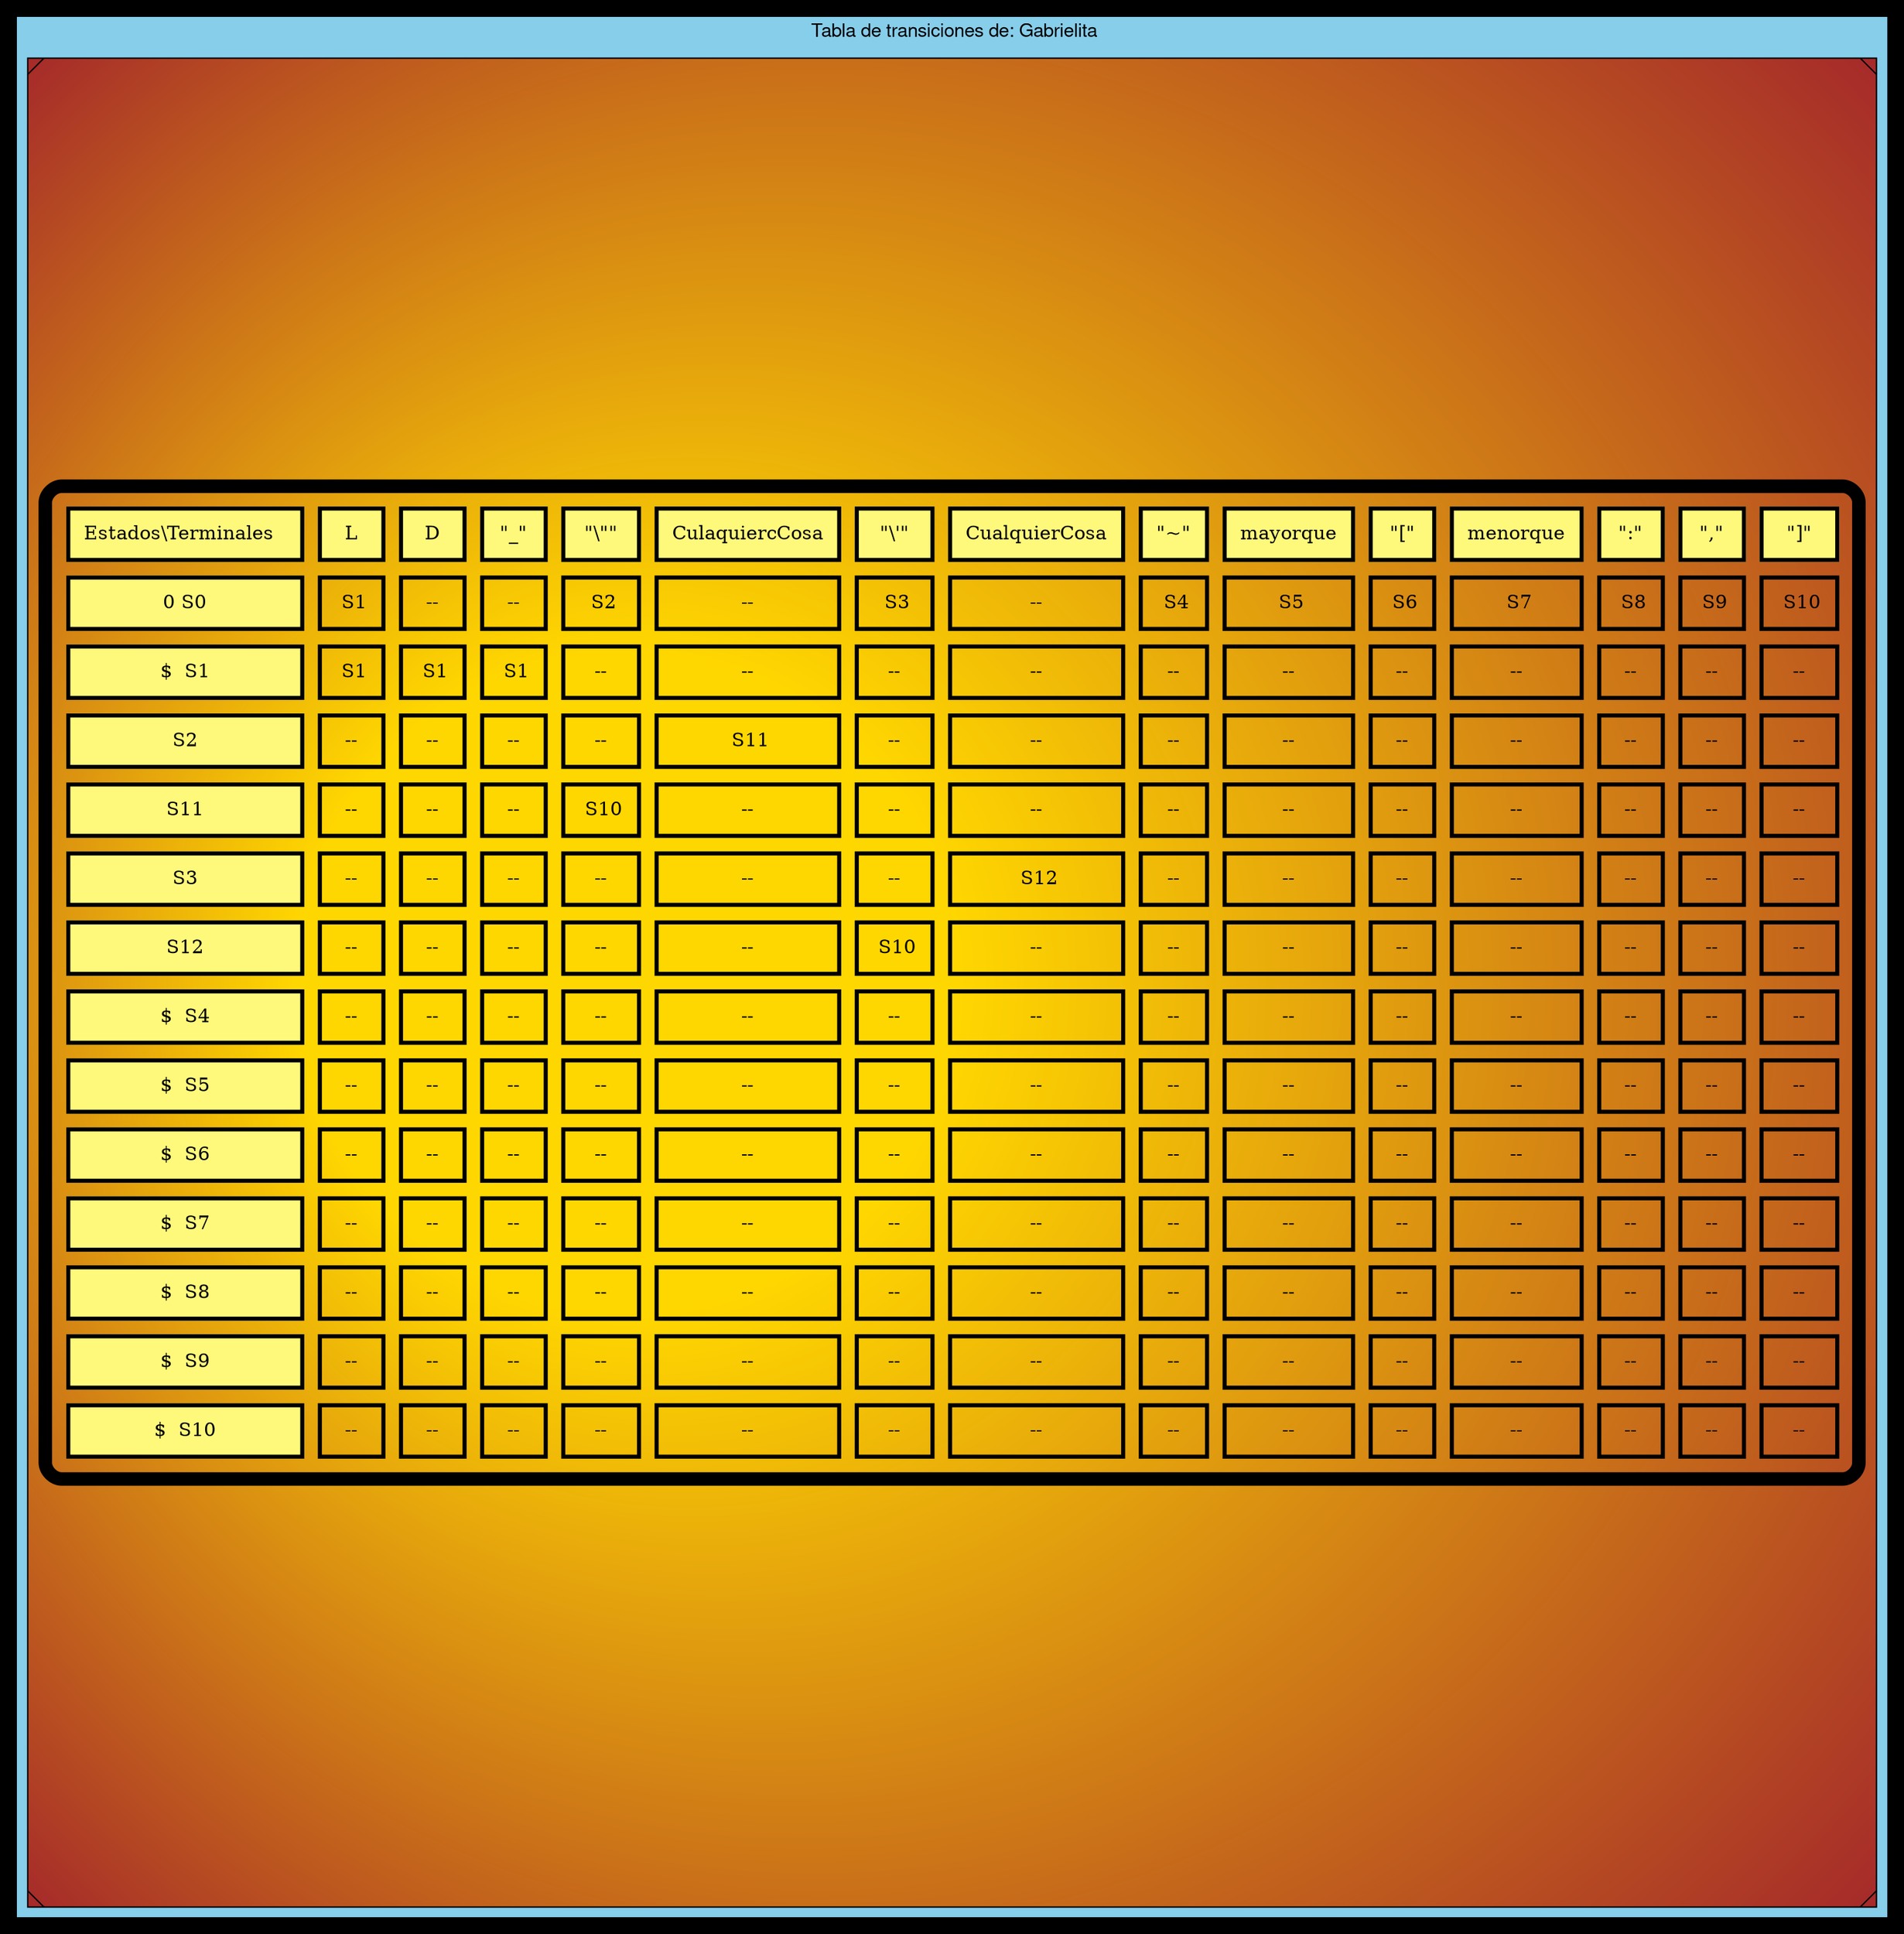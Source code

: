 digraph G { bgcolor="black"
   fontname="Helvetica,Arial,sans-serif"
  edge [fontname="Helvetica,Arial,sans-serif"]
  subgraph cluster1 {fillcolor="skyblue" style="filled"
  node [shape=Msquare fillcolor="gold:brown" style="radial" gradientangle=180]
  label = " Tabla de transiciones de: Gabrielita"
  a0 [label=<  
  <TABLE border="10" cellspacing="10" cellpadding="10" style="rounded" gradientangle="315">
  <TR>
      <TD border="3" bgcolor="#FFF97B">Estados\Terminales  </TD>
      <TD border="3" bgcolor="#FFF97B">L</TD>
      <TD border="3" bgcolor="#FFF97B">D</TD>
      <TD border="3" bgcolor="#FFF97B">"_"</TD>
      <TD border="3" bgcolor="#FFF97B">"\""</TD>
      <TD border="3" bgcolor="#FFF97B">CulaquiercCosa</TD>
      <TD border="3" bgcolor="#FFF97B">"\'"</TD>
      <TD border="3" bgcolor="#FFF97B">CualquierCosa</TD>
      <TD border="3" bgcolor="#FFF97B">"~"</TD>
      <TD border="3" bgcolor="#FFF97B">mayorque</TD>
      <TD border="3" bgcolor="#FFF97B">"["</TD>
      <TD border="3" bgcolor="#FFF97B">menorque</TD>
      <TD border="3" bgcolor="#FFF97B">":"</TD>
      <TD border="3" bgcolor="#FFF97B">","</TD>
      <TD border="3" bgcolor="#FFF97B">"]"</TD>
  </TR>
  <TR>
      <TD border="3" bgcolor="#FFF97B">0 S0</TD>
      <TD border="3" > S1</TD>
      <TD border="3" > -- </TD>
      <TD border="3" > -- </TD>
      <TD border="3" > S2</TD>
      <TD border="3" > -- </TD>
      <TD border="3" > S3</TD>
      <TD border="3" > -- </TD>
      <TD border="3" > S4</TD>
      <TD border="3" > S5</TD>
      <TD border="3" > S6</TD>
      <TD border="3" > S7</TD>
      <TD border="3" > S8</TD>
      <TD border="3" > S9</TD>
      <TD border="3" > S10</TD>
  </TR>
  <TR>
      <TD border="3" bgcolor="#FFF97B">$  S1</TD>
      <TD border="3" > S1</TD>
      <TD border="3" > S1</TD>
      <TD border="3" > S1</TD>
      <TD border="3" > -- </TD>
      <TD border="3" > -- </TD>
      <TD border="3" > -- </TD>
      <TD border="3" > -- </TD>
      <TD border="3" > -- </TD>
      <TD border="3" > -- </TD>
      <TD border="3" > -- </TD>
      <TD border="3" > -- </TD>
      <TD border="3" > -- </TD>
      <TD border="3" > -- </TD>
      <TD border="3" > -- </TD>
  </TR>
  <TR>
      <TD border="3" bgcolor="#FFF97B">S2</TD>
      <TD border="3" > -- </TD>
      <TD border="3" > -- </TD>
      <TD border="3" > -- </TD>
      <TD border="3" > -- </TD>
      <TD border="3" > S11</TD>
      <TD border="3" > -- </TD>
      <TD border="3" > -- </TD>
      <TD border="3" > -- </TD>
      <TD border="3" > -- </TD>
      <TD border="3" > -- </TD>
      <TD border="3" > -- </TD>
      <TD border="3" > -- </TD>
      <TD border="3" > -- </TD>
      <TD border="3" > -- </TD>
  </TR>
  <TR>
      <TD border="3" bgcolor="#FFF97B">S11</TD>
      <TD border="3" > -- </TD>
      <TD border="3" > -- </TD>
      <TD border="3" > -- </TD>
      <TD border="3" > S10</TD>
      <TD border="3" > -- </TD>
      <TD border="3" > -- </TD>
      <TD border="3" > -- </TD>
      <TD border="3" > -- </TD>
      <TD border="3" > -- </TD>
      <TD border="3" > -- </TD>
      <TD border="3" > -- </TD>
      <TD border="3" > -- </TD>
      <TD border="3" > -- </TD>
      <TD border="3" > -- </TD>
  </TR>
  <TR>
      <TD border="3" bgcolor="#FFF97B">S3</TD>
      <TD border="3" > -- </TD>
      <TD border="3" > -- </TD>
      <TD border="3" > -- </TD>
      <TD border="3" > -- </TD>
      <TD border="3" > -- </TD>
      <TD border="3" > -- </TD>
      <TD border="3" > S12</TD>
      <TD border="3" > -- </TD>
      <TD border="3" > -- </TD>
      <TD border="3" > -- </TD>
      <TD border="3" > -- </TD>
      <TD border="3" > -- </TD>
      <TD border="3" > -- </TD>
      <TD border="3" > -- </TD>
  </TR>
  <TR>
      <TD border="3" bgcolor="#FFF97B">S12</TD>
      <TD border="3" > -- </TD>
      <TD border="3" > -- </TD>
      <TD border="3" > -- </TD>
      <TD border="3" > -- </TD>
      <TD border="3" > -- </TD>
      <TD border="3" > S10</TD>
      <TD border="3" > -- </TD>
      <TD border="3" > -- </TD>
      <TD border="3" > -- </TD>
      <TD border="3" > -- </TD>
      <TD border="3" > -- </TD>
      <TD border="3" > -- </TD>
      <TD border="3" > -- </TD>
      <TD border="3" > -- </TD>
  </TR>
  <TR>
      <TD border="3" bgcolor="#FFF97B">$  S4</TD>
      <TD border="3" > -- </TD>
      <TD border="3" > -- </TD>
      <TD border="3" > -- </TD>
      <TD border="3" > -- </TD>
      <TD border="3" > -- </TD>
      <TD border="3" > -- </TD>
      <TD border="3" > -- </TD>
      <TD border="3" > -- </TD>
      <TD border="3" > -- </TD>
      <TD border="3" > -- </TD>
      <TD border="3" > -- </TD>
      <TD border="3" > -- </TD>
      <TD border="3" > -- </TD>
      <TD border="3" > -- </TD>
  </TR>
  <TR>
      <TD border="3" bgcolor="#FFF97B">$  S5</TD>
      <TD border="3" > -- </TD>
      <TD border="3" > -- </TD>
      <TD border="3" > -- </TD>
      <TD border="3" > -- </TD>
      <TD border="3" > -- </TD>
      <TD border="3" > -- </TD>
      <TD border="3" > -- </TD>
      <TD border="3" > -- </TD>
      <TD border="3" > -- </TD>
      <TD border="3" > -- </TD>
      <TD border="3" > -- </TD>
      <TD border="3" > -- </TD>
      <TD border="3" > -- </TD>
      <TD border="3" > -- </TD>
  </TR>
  <TR>
      <TD border="3" bgcolor="#FFF97B">$  S6</TD>
      <TD border="3" > -- </TD>
      <TD border="3" > -- </TD>
      <TD border="3" > -- </TD>
      <TD border="3" > -- </TD>
      <TD border="3" > -- </TD>
      <TD border="3" > -- </TD>
      <TD border="3" > -- </TD>
      <TD border="3" > -- </TD>
      <TD border="3" > -- </TD>
      <TD border="3" > -- </TD>
      <TD border="3" > -- </TD>
      <TD border="3" > -- </TD>
      <TD border="3" > -- </TD>
      <TD border="3" > -- </TD>
  </TR>
  <TR>
      <TD border="3" bgcolor="#FFF97B">$  S7</TD>
      <TD border="3" > -- </TD>
      <TD border="3" > -- </TD>
      <TD border="3" > -- </TD>
      <TD border="3" > -- </TD>
      <TD border="3" > -- </TD>
      <TD border="3" > -- </TD>
      <TD border="3" > -- </TD>
      <TD border="3" > -- </TD>
      <TD border="3" > -- </TD>
      <TD border="3" > -- </TD>
      <TD border="3" > -- </TD>
      <TD border="3" > -- </TD>
      <TD border="3" > -- </TD>
      <TD border="3" > -- </TD>
  </TR>
  <TR>
      <TD border="3" bgcolor="#FFF97B">$  S8</TD>
      <TD border="3" > -- </TD>
      <TD border="3" > -- </TD>
      <TD border="3" > -- </TD>
      <TD border="3" > -- </TD>
      <TD border="3" > -- </TD>
      <TD border="3" > -- </TD>
      <TD border="3" > -- </TD>
      <TD border="3" > -- </TD>
      <TD border="3" > -- </TD>
      <TD border="3" > -- </TD>
      <TD border="3" > -- </TD>
      <TD border="3" > -- </TD>
      <TD border="3" > -- </TD>
      <TD border="3" > -- </TD>
  </TR>
  <TR>
      <TD border="3" bgcolor="#FFF97B">$  S9</TD>
      <TD border="3" > -- </TD>
      <TD border="3" > -- </TD>
      <TD border="3" > -- </TD>
      <TD border="3" > -- </TD>
      <TD border="3" > -- </TD>
      <TD border="3" > -- </TD>
      <TD border="3" > -- </TD>
      <TD border="3" > -- </TD>
      <TD border="3" > -- </TD>
      <TD border="3" > -- </TD>
      <TD border="3" > -- </TD>
      <TD border="3" > -- </TD>
      <TD border="3" > -- </TD>
      <TD border="3" > -- </TD>
  </TR>
  <TR>
      <TD border="3" bgcolor="#FFF97B">$  S10</TD>
      <TD border="3" > -- </TD>
      <TD border="3" > -- </TD>
      <TD border="3" > -- </TD>
      <TD border="3" > -- </TD>
      <TD border="3" > -- </TD>
      <TD border="3" > -- </TD>
      <TD border="3" > -- </TD>
      <TD border="3" > -- </TD>
      <TD border="3" > -- </TD>
      <TD border="3" > -- </TD>
      <TD border="3" > -- </TD>
      <TD border="3" > -- </TD>
      <TD border="3" > -- </TD>
      <TD border="3" > -- </TD>
  </TR>

</TABLE>>];}}
